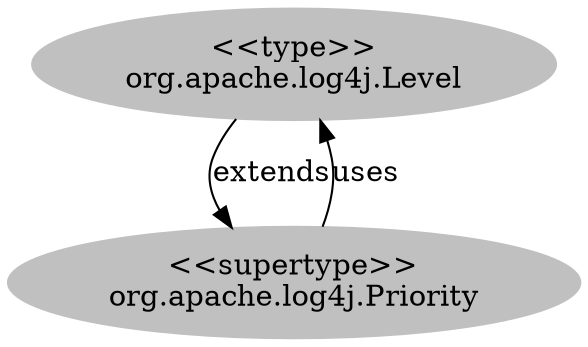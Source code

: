 digraph stk {
	org_apache_log4j_Level [label="<<type>>
org.apache.log4j.Level",style=filled,color="grey"];
	org_apache_log4j_Priority [label="<<supertype>>
org.apache.log4j.Priority",style=filled,color="grey"];
	org_apache_log4j_Level -> org_apache_log4j_Priority [label=extends];
	org_apache_log4j_Priority -> org_apache_log4j_Level [label=uses];
}
